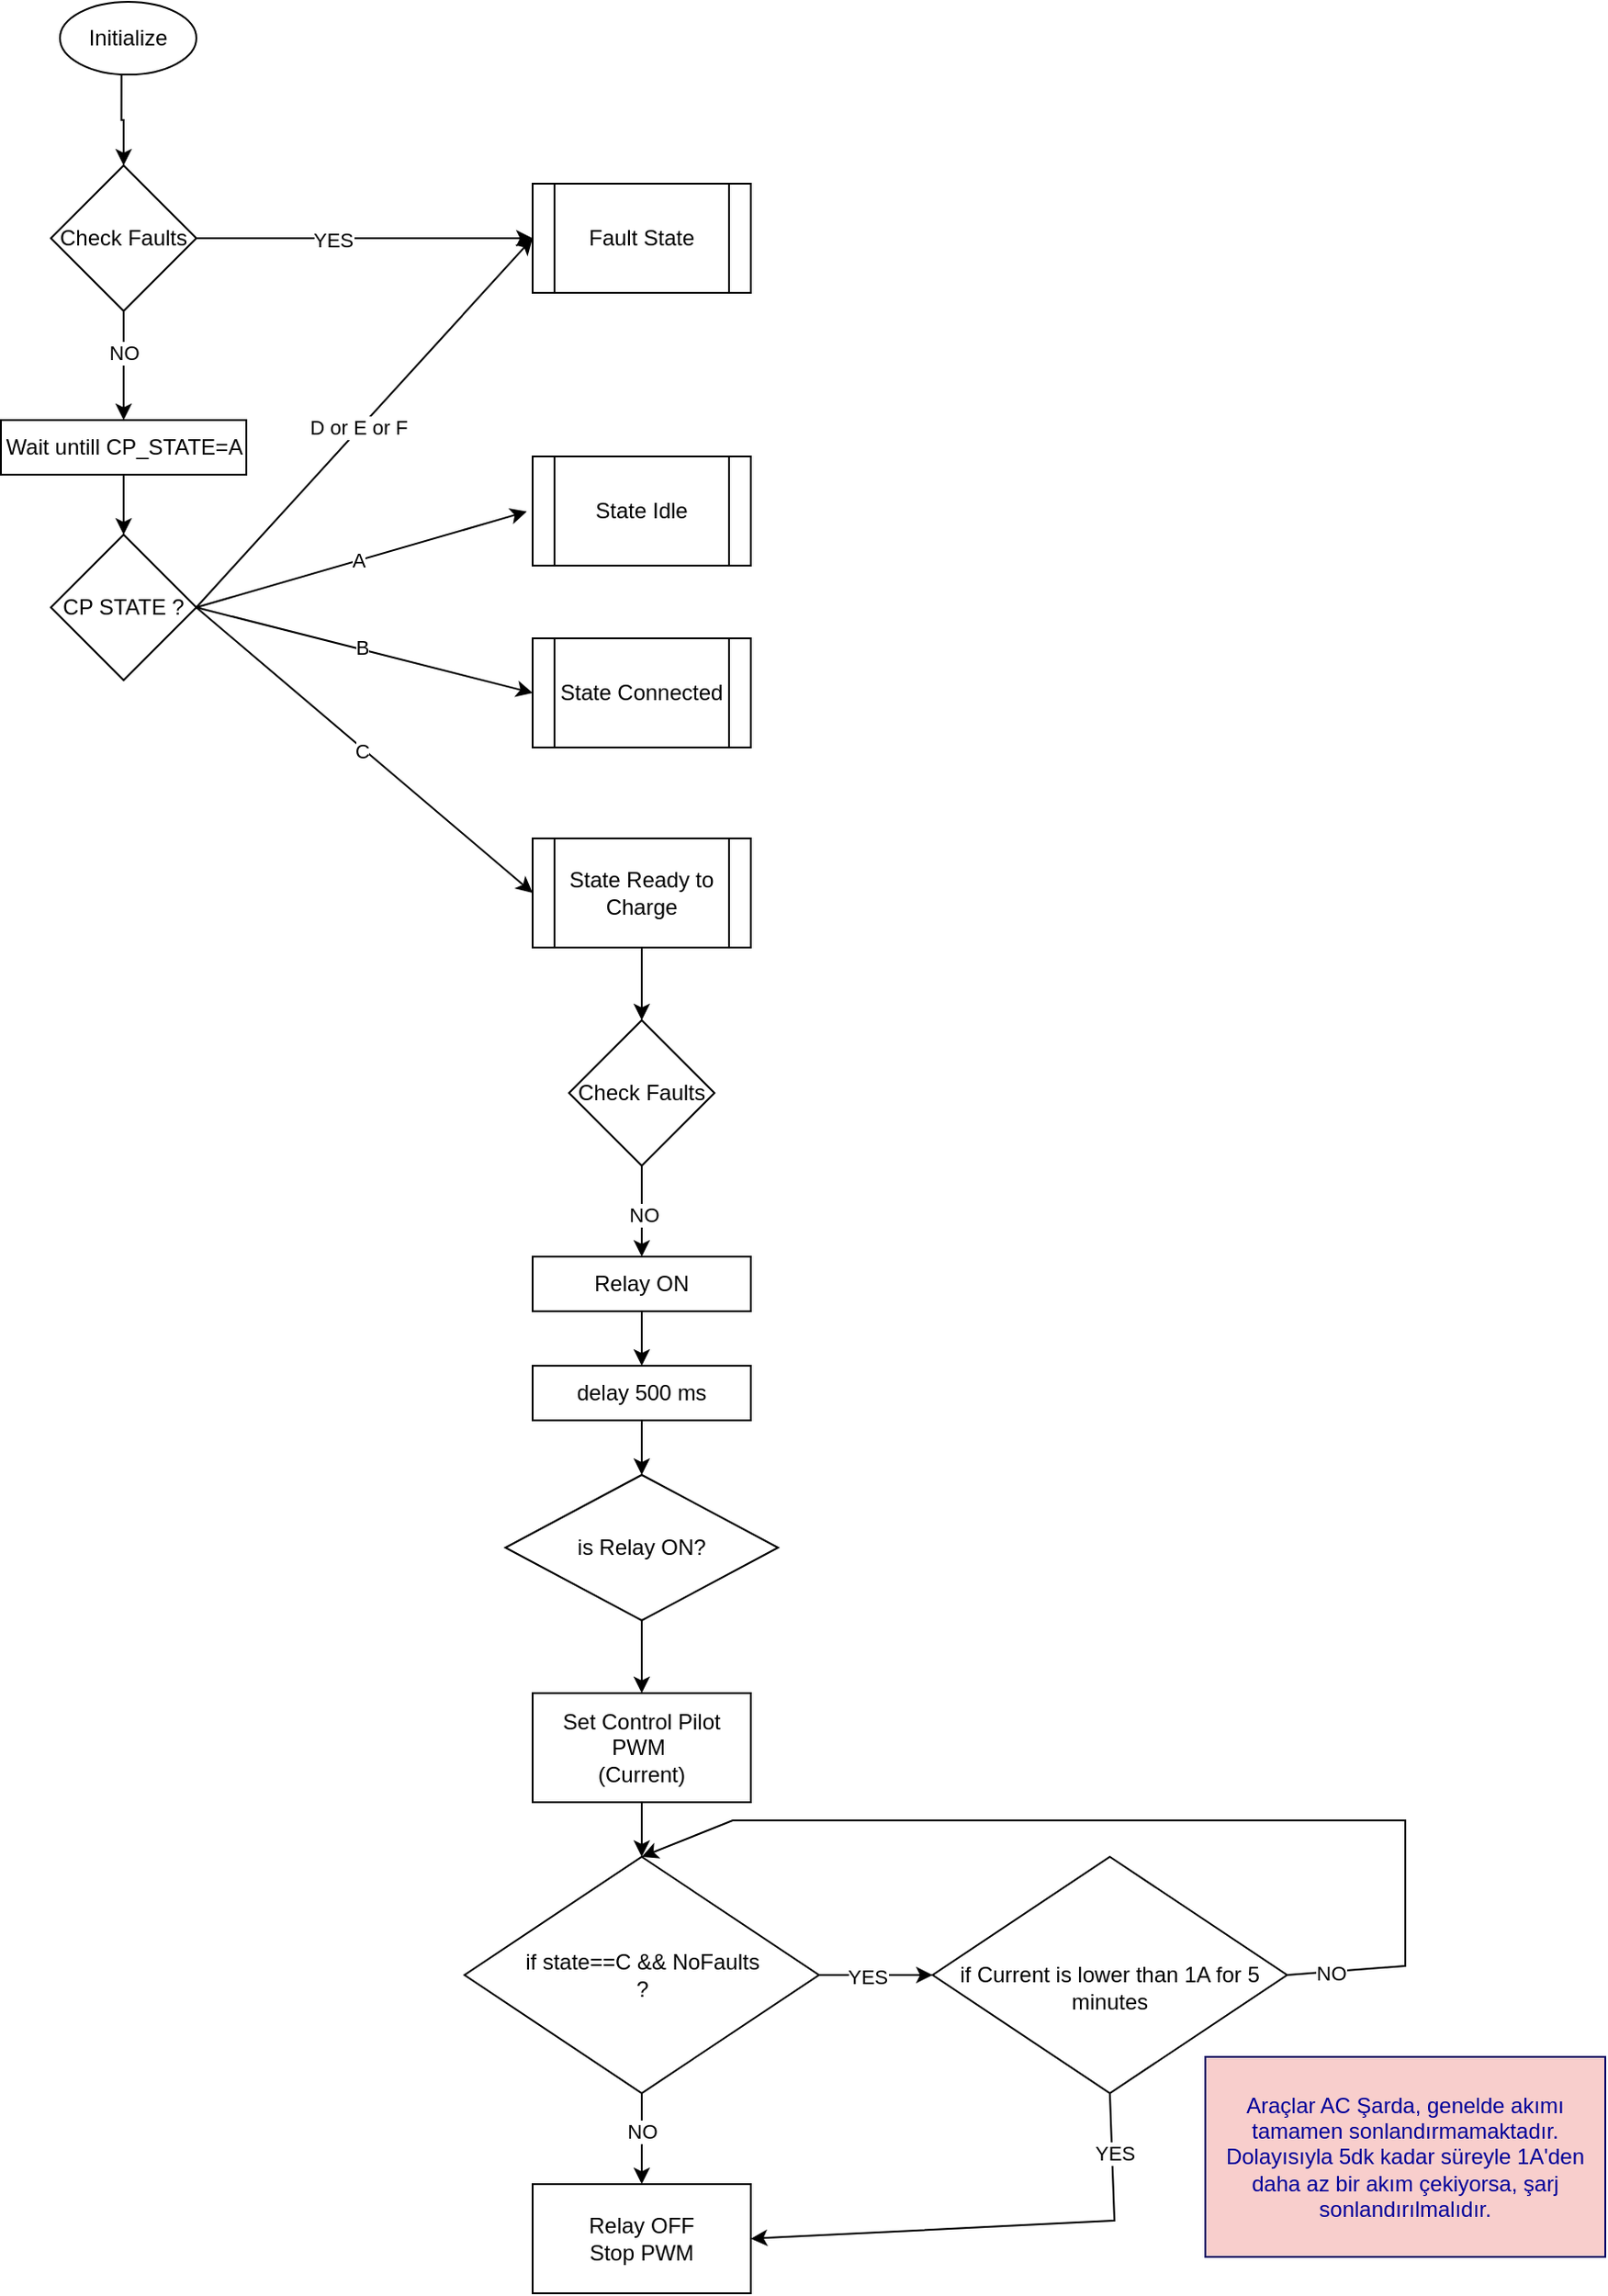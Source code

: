 <mxfile version="22.1.2" type="device">
  <diagram name="Page-1" id="e7e014a7-5840-1c2e-5031-d8a46d1fe8dd">
    <mxGraphModel dx="1418" dy="828" grid="1" gridSize="10" guides="1" tooltips="1" connect="1" arrows="1" fold="1" page="1" pageScale="1" pageWidth="1169" pageHeight="826" background="none" math="0" shadow="0">
      <root>
        <mxCell id="0" />
        <mxCell id="1" parent="0" />
        <mxCell id="eojrtEOIy8Yx_9oJjPUe-49" style="edgeStyle=orthogonalEdgeStyle;rounded=0;orthogonalLoop=1;jettySize=auto;html=1;exitX=0.451;exitY=0.993;exitDx=0;exitDy=0;entryX=0.5;entryY=0;entryDx=0;entryDy=0;exitPerimeter=0;" parent="1" source="eojrtEOIy8Yx_9oJjPUe-69" target="eojrtEOIy8Yx_9oJjPUe-46" edge="1">
          <mxGeometry relative="1" as="geometry">
            <mxPoint x="285" y="90" as="sourcePoint" />
          </mxGeometry>
        </mxCell>
        <mxCell id="eojrtEOIy8Yx_9oJjPUe-44" value="State Idle" style="shape=process;whiteSpace=wrap;html=1;backgroundOutline=1;" parent="1" vertex="1">
          <mxGeometry x="510" y="290" width="120" height="60" as="geometry" />
        </mxCell>
        <mxCell id="eojrtEOIy8Yx_9oJjPUe-46" value="Check Faults" style="rhombus;whiteSpace=wrap;html=1;" parent="1" vertex="1">
          <mxGeometry x="245" y="130" width="80" height="80" as="geometry" />
        </mxCell>
        <mxCell id="eojrtEOIy8Yx_9oJjPUe-50" value="Fault State" style="shape=process;whiteSpace=wrap;html=1;backgroundOutline=1;" parent="1" vertex="1">
          <mxGeometry x="510" y="140" width="120" height="60" as="geometry" />
        </mxCell>
        <mxCell id="eojrtEOIy8Yx_9oJjPUe-51" value="" style="endArrow=classic;html=1;rounded=0;exitX=1;exitY=0.5;exitDx=0;exitDy=0;entryX=0;entryY=0.5;entryDx=0;entryDy=0;" parent="1" source="eojrtEOIy8Yx_9oJjPUe-46" target="eojrtEOIy8Yx_9oJjPUe-50" edge="1">
          <mxGeometry width="50" height="50" relative="1" as="geometry">
            <mxPoint x="450" y="210" as="sourcePoint" />
            <mxPoint x="500" y="160" as="targetPoint" />
          </mxGeometry>
        </mxCell>
        <mxCell id="eojrtEOIy8Yx_9oJjPUe-52" value="YES" style="edgeLabel;html=1;align=center;verticalAlign=middle;resizable=0;points=[];" parent="eojrtEOIy8Yx_9oJjPUe-51" vertex="1" connectable="0">
          <mxGeometry x="-0.191" y="-1" relative="1" as="geometry">
            <mxPoint as="offset" />
          </mxGeometry>
        </mxCell>
        <mxCell id="eojrtEOIy8Yx_9oJjPUe-53" value="CP STATE ?" style="rhombus;whiteSpace=wrap;html=1;" parent="1" vertex="1">
          <mxGeometry x="245" y="333" width="80" height="80" as="geometry" />
        </mxCell>
        <mxCell id="eojrtEOIy8Yx_9oJjPUe-54" value="" style="endArrow=classic;html=1;rounded=0;exitX=0.5;exitY=1;exitDx=0;exitDy=0;entryX=0.5;entryY=0;entryDx=0;entryDy=0;" parent="1" source="eojrtEOIy8Yx_9oJjPUe-46" target="eojrtEOIy8Yx_9oJjPUe-57" edge="1">
          <mxGeometry width="50" height="50" relative="1" as="geometry">
            <mxPoint x="430" y="210" as="sourcePoint" />
            <mxPoint x="480" y="160" as="targetPoint" />
          </mxGeometry>
        </mxCell>
        <mxCell id="eojrtEOIy8Yx_9oJjPUe-70" value="NO" style="edgeLabel;html=1;align=center;verticalAlign=middle;resizable=0;points=[];" parent="eojrtEOIy8Yx_9oJjPUe-54" vertex="1" connectable="0">
          <mxGeometry x="-0.23" relative="1" as="geometry">
            <mxPoint as="offset" />
          </mxGeometry>
        </mxCell>
        <mxCell id="eojrtEOIy8Yx_9oJjPUe-55" value="State Connected" style="shape=process;whiteSpace=wrap;html=1;backgroundOutline=1;" parent="1" vertex="1">
          <mxGeometry x="510" y="390" width="120" height="60" as="geometry" />
        </mxCell>
        <mxCell id="eojrtEOIy8Yx_9oJjPUe-57" value="Wait untill CP_STATE=A" style="rounded=0;whiteSpace=wrap;html=1;" parent="1" vertex="1">
          <mxGeometry x="217.5" y="270" width="135" height="30" as="geometry" />
        </mxCell>
        <mxCell id="eojrtEOIy8Yx_9oJjPUe-58" value="" style="endArrow=classic;html=1;rounded=0;entryX=0.5;entryY=0;entryDx=0;entryDy=0;exitX=0.5;exitY=1;exitDx=0;exitDy=0;" parent="1" source="eojrtEOIy8Yx_9oJjPUe-57" target="eojrtEOIy8Yx_9oJjPUe-53" edge="1">
          <mxGeometry width="50" height="50" relative="1" as="geometry">
            <mxPoint x="200" y="380" as="sourcePoint" />
            <mxPoint x="250" y="330" as="targetPoint" />
          </mxGeometry>
        </mxCell>
        <mxCell id="eojrtEOIy8Yx_9oJjPUe-59" value="" style="endArrow=classic;html=1;rounded=0;exitX=1;exitY=0.5;exitDx=0;exitDy=0;entryX=-0.027;entryY=0.505;entryDx=0;entryDy=0;entryPerimeter=0;" parent="1" source="eojrtEOIy8Yx_9oJjPUe-53" target="eojrtEOIy8Yx_9oJjPUe-44" edge="1">
          <mxGeometry width="50" height="50" relative="1" as="geometry">
            <mxPoint x="430" y="440" as="sourcePoint" />
            <mxPoint x="480" y="390" as="targetPoint" />
          </mxGeometry>
        </mxCell>
        <mxCell id="eojrtEOIy8Yx_9oJjPUe-60" value="A" style="edgeLabel;html=1;align=center;verticalAlign=middle;resizable=0;points=[];" parent="eojrtEOIy8Yx_9oJjPUe-59" vertex="1" connectable="0">
          <mxGeometry x="-0.025" relative="1" as="geometry">
            <mxPoint as="offset" />
          </mxGeometry>
        </mxCell>
        <mxCell id="eojrtEOIy8Yx_9oJjPUe-61" value="" style="endArrow=classic;html=1;rounded=0;exitX=1;exitY=0.5;exitDx=0;exitDy=0;entryX=0;entryY=0.5;entryDx=0;entryDy=0;" parent="1" source="eojrtEOIy8Yx_9oJjPUe-53" target="eojrtEOIy8Yx_9oJjPUe-55" edge="1">
          <mxGeometry width="50" height="50" relative="1" as="geometry">
            <mxPoint x="430" y="440" as="sourcePoint" />
            <mxPoint x="480" y="390" as="targetPoint" />
          </mxGeometry>
        </mxCell>
        <mxCell id="eojrtEOIy8Yx_9oJjPUe-62" value="B" style="edgeLabel;html=1;align=center;verticalAlign=middle;resizable=0;points=[];" parent="eojrtEOIy8Yx_9oJjPUe-61" vertex="1" connectable="0">
          <mxGeometry x="-0.022" y="1" relative="1" as="geometry">
            <mxPoint as="offset" />
          </mxGeometry>
        </mxCell>
        <mxCell id="eojrtEOIy8Yx_9oJjPUe-63" value="State Ready to Charge" style="shape=process;whiteSpace=wrap;html=1;backgroundOutline=1;" parent="1" vertex="1">
          <mxGeometry x="510" y="500" width="120" height="60" as="geometry" />
        </mxCell>
        <mxCell id="eojrtEOIy8Yx_9oJjPUe-64" value="" style="endArrow=classic;html=1;rounded=0;entryX=0;entryY=0.5;entryDx=0;entryDy=0;exitX=1;exitY=0.5;exitDx=0;exitDy=0;" parent="1" source="eojrtEOIy8Yx_9oJjPUe-53" target="eojrtEOIy8Yx_9oJjPUe-63" edge="1">
          <mxGeometry width="50" height="50" relative="1" as="geometry">
            <mxPoint x="430" y="440" as="sourcePoint" />
            <mxPoint x="480" y="390" as="targetPoint" />
          </mxGeometry>
        </mxCell>
        <mxCell id="eojrtEOIy8Yx_9oJjPUe-65" value="C" style="edgeLabel;html=1;align=center;verticalAlign=middle;resizable=0;points=[];" parent="eojrtEOIy8Yx_9oJjPUe-64" vertex="1" connectable="0">
          <mxGeometry x="-0.012" y="-1" relative="1" as="geometry">
            <mxPoint as="offset" />
          </mxGeometry>
        </mxCell>
        <mxCell id="eojrtEOIy8Yx_9oJjPUe-66" value="" style="endArrow=classic;html=1;rounded=0;entryX=0;entryY=0.5;entryDx=0;entryDy=0;exitX=1;exitY=0.5;exitDx=0;exitDy=0;" parent="1" source="eojrtEOIy8Yx_9oJjPUe-53" target="eojrtEOIy8Yx_9oJjPUe-50" edge="1">
          <mxGeometry width="50" height="50" relative="1" as="geometry">
            <mxPoint x="330" y="370" as="sourcePoint" />
            <mxPoint x="480" y="240" as="targetPoint" />
          </mxGeometry>
        </mxCell>
        <mxCell id="eojrtEOIy8Yx_9oJjPUe-67" value="D or E or F" style="edgeLabel;html=1;align=center;verticalAlign=middle;resizable=0;points=[];" parent="eojrtEOIy8Yx_9oJjPUe-66" vertex="1" connectable="0">
          <mxGeometry x="-0.03" y="1" relative="1" as="geometry">
            <mxPoint as="offset" />
          </mxGeometry>
        </mxCell>
        <mxCell id="eojrtEOIy8Yx_9oJjPUe-69" value="Initialize" style="ellipse;whiteSpace=wrap;html=1;" parent="1" vertex="1">
          <mxGeometry x="250" y="40" width="75" height="40" as="geometry" />
        </mxCell>
        <mxCell id="eojrtEOIy8Yx_9oJjPUe-71" value="Check Faults" style="rhombus;whiteSpace=wrap;html=1;" parent="1" vertex="1">
          <mxGeometry x="530" y="600" width="80" height="80" as="geometry" />
        </mxCell>
        <mxCell id="eojrtEOIy8Yx_9oJjPUe-72" value="" style="endArrow=classic;html=1;rounded=0;exitX=0.5;exitY=1;exitDx=0;exitDy=0;entryX=0.5;entryY=0;entryDx=0;entryDy=0;" parent="1" source="eojrtEOIy8Yx_9oJjPUe-63" target="eojrtEOIy8Yx_9oJjPUe-71" edge="1">
          <mxGeometry width="50" height="50" relative="1" as="geometry">
            <mxPoint x="440" y="640" as="sourcePoint" />
            <mxPoint x="490" y="590" as="targetPoint" />
          </mxGeometry>
        </mxCell>
        <mxCell id="eojrtEOIy8Yx_9oJjPUe-73" value="Relay ON" style="rounded=0;whiteSpace=wrap;html=1;" parent="1" vertex="1">
          <mxGeometry x="510" y="730" width="120" height="30" as="geometry" />
        </mxCell>
        <mxCell id="eojrtEOIy8Yx_9oJjPUe-74" value="" style="endArrow=classic;html=1;rounded=0;exitX=0.5;exitY=1;exitDx=0;exitDy=0;entryX=0.5;entryY=0;entryDx=0;entryDy=0;" parent="1" source="eojrtEOIy8Yx_9oJjPUe-71" target="eojrtEOIy8Yx_9oJjPUe-73" edge="1">
          <mxGeometry width="50" height="50" relative="1" as="geometry">
            <mxPoint x="420" y="650" as="sourcePoint" />
            <mxPoint x="470" y="600" as="targetPoint" />
          </mxGeometry>
        </mxCell>
        <mxCell id="eojrtEOIy8Yx_9oJjPUe-91" value="NO" style="edgeLabel;html=1;align=center;verticalAlign=middle;resizable=0;points=[];" parent="eojrtEOIy8Yx_9oJjPUe-74" vertex="1" connectable="0">
          <mxGeometry x="0.051" y="1" relative="1" as="geometry">
            <mxPoint as="offset" />
          </mxGeometry>
        </mxCell>
        <mxCell id="eojrtEOIy8Yx_9oJjPUe-75" value="Set Control Pilot PWM&amp;nbsp;&lt;br&gt;(Current)" style="rounded=0;whiteSpace=wrap;html=1;" parent="1" vertex="1">
          <mxGeometry x="510" y="970" width="120" height="60" as="geometry" />
        </mxCell>
        <mxCell id="eojrtEOIy8Yx_9oJjPUe-78" value="delay 500 ms" style="rounded=0;whiteSpace=wrap;html=1;" parent="1" vertex="1">
          <mxGeometry x="510" y="790" width="120" height="30" as="geometry" />
        </mxCell>
        <mxCell id="eojrtEOIy8Yx_9oJjPUe-80" value="is Relay ON?" style="rhombus;whiteSpace=wrap;html=1;" parent="1" vertex="1">
          <mxGeometry x="495" y="850" width="150" height="80" as="geometry" />
        </mxCell>
        <mxCell id="eojrtEOIy8Yx_9oJjPUe-81" value="" style="endArrow=classic;html=1;rounded=0;exitX=0.5;exitY=1;exitDx=0;exitDy=0;entryX=0.5;entryY=0;entryDx=0;entryDy=0;" parent="1" source="eojrtEOIy8Yx_9oJjPUe-80" target="eojrtEOIy8Yx_9oJjPUe-75" edge="1">
          <mxGeometry width="50" height="50" relative="1" as="geometry">
            <mxPoint x="420" y="920" as="sourcePoint" />
            <mxPoint x="470" y="870" as="targetPoint" />
          </mxGeometry>
        </mxCell>
        <mxCell id="eojrtEOIy8Yx_9oJjPUe-82" value="if state==C &amp;amp;&amp;amp; NoFaults&lt;br&gt;?" style="rhombus;whiteSpace=wrap;html=1;" parent="1" vertex="1">
          <mxGeometry x="472.5" y="1060" width="195" height="130" as="geometry" />
        </mxCell>
        <mxCell id="eojrtEOIy8Yx_9oJjPUe-83" value="" style="endArrow=classic;html=1;rounded=0;exitX=0.5;exitY=1;exitDx=0;exitDy=0;entryX=0.5;entryY=0;entryDx=0;entryDy=0;" parent="1" source="eojrtEOIy8Yx_9oJjPUe-75" target="eojrtEOIy8Yx_9oJjPUe-82" edge="1">
          <mxGeometry width="50" height="50" relative="1" as="geometry">
            <mxPoint x="350" y="1110" as="sourcePoint" />
            <mxPoint x="400" y="1060" as="targetPoint" />
          </mxGeometry>
        </mxCell>
        <mxCell id="eojrtEOIy8Yx_9oJjPUe-86" value="Relay OFF&lt;br&gt;Stop PWM" style="rounded=0;whiteSpace=wrap;html=1;" parent="1" vertex="1">
          <mxGeometry x="510" y="1240" width="120" height="60" as="geometry" />
        </mxCell>
        <mxCell id="eojrtEOIy8Yx_9oJjPUe-87" value="" style="endArrow=classic;html=1;rounded=0;entryX=0.5;entryY=0;entryDx=0;entryDy=0;exitX=0.5;exitY=1;exitDx=0;exitDy=0;" parent="1" source="eojrtEOIy8Yx_9oJjPUe-82" target="eojrtEOIy8Yx_9oJjPUe-86" edge="1">
          <mxGeometry width="50" height="50" relative="1" as="geometry">
            <mxPoint x="390" y="1270" as="sourcePoint" />
            <mxPoint x="440" y="1220" as="targetPoint" />
          </mxGeometry>
        </mxCell>
        <mxCell id="eojrtEOIy8Yx_9oJjPUe-88" value="NO" style="edgeLabel;html=1;align=center;verticalAlign=middle;resizable=0;points=[];" parent="eojrtEOIy8Yx_9oJjPUe-87" vertex="1" connectable="0">
          <mxGeometry x="-0.183" relative="1" as="geometry">
            <mxPoint as="offset" />
          </mxGeometry>
        </mxCell>
        <mxCell id="eojrtEOIy8Yx_9oJjPUe-89" value="" style="endArrow=classic;html=1;rounded=0;exitX=0.5;exitY=1;exitDx=0;exitDy=0;" parent="1" source="eojrtEOIy8Yx_9oJjPUe-78" target="eojrtEOIy8Yx_9oJjPUe-80" edge="1">
          <mxGeometry width="50" height="50" relative="1" as="geometry">
            <mxPoint x="420" y="1010" as="sourcePoint" />
            <mxPoint x="470" y="960" as="targetPoint" />
          </mxGeometry>
        </mxCell>
        <mxCell id="eojrtEOIy8Yx_9oJjPUe-90" value="" style="endArrow=classic;html=1;rounded=0;entryX=0.5;entryY=0;entryDx=0;entryDy=0;exitX=0.5;exitY=1;exitDx=0;exitDy=0;" parent="1" source="eojrtEOIy8Yx_9oJjPUe-73" target="eojrtEOIy8Yx_9oJjPUe-78" edge="1">
          <mxGeometry width="50" height="50" relative="1" as="geometry">
            <mxPoint x="430" y="840" as="sourcePoint" />
            <mxPoint x="480" y="790" as="targetPoint" />
          </mxGeometry>
        </mxCell>
        <mxCell id="eojrtEOIy8Yx_9oJjPUe-94" value="&lt;br&gt;if Current is lower than 1A for 5 minutes" style="rhombus;whiteSpace=wrap;html=1;" parent="1" vertex="1">
          <mxGeometry x="730" y="1060" width="195" height="130" as="geometry" />
        </mxCell>
        <mxCell id="eojrtEOIy8Yx_9oJjPUe-95" value="" style="endArrow=classic;html=1;rounded=0;exitX=1;exitY=0.5;exitDx=0;exitDy=0;entryX=0;entryY=0.5;entryDx=0;entryDy=0;" parent="1" source="eojrtEOIy8Yx_9oJjPUe-82" target="eojrtEOIy8Yx_9oJjPUe-94" edge="1">
          <mxGeometry width="50" height="50" relative="1" as="geometry">
            <mxPoint x="670" y="1110" as="sourcePoint" />
            <mxPoint x="720" y="1060" as="targetPoint" />
          </mxGeometry>
        </mxCell>
        <mxCell id="eojrtEOIy8Yx_9oJjPUe-96" value="YES" style="edgeLabel;html=1;align=center;verticalAlign=middle;resizable=0;points=[];" parent="eojrtEOIy8Yx_9oJjPUe-95" vertex="1" connectable="0">
          <mxGeometry x="-0.16" y="-1" relative="1" as="geometry">
            <mxPoint as="offset" />
          </mxGeometry>
        </mxCell>
        <mxCell id="eojrtEOIy8Yx_9oJjPUe-97" value="" style="endArrow=classic;html=1;rounded=0;exitX=0.5;exitY=1;exitDx=0;exitDy=0;entryX=1;entryY=0.5;entryDx=0;entryDy=0;" parent="1" source="eojrtEOIy8Yx_9oJjPUe-94" target="eojrtEOIy8Yx_9oJjPUe-86" edge="1">
          <mxGeometry width="50" height="50" relative="1" as="geometry">
            <mxPoint x="840" y="1320" as="sourcePoint" />
            <mxPoint x="890" y="1270" as="targetPoint" />
            <Array as="points">
              <mxPoint x="830" y="1260" />
            </Array>
          </mxGeometry>
        </mxCell>
        <mxCell id="eojrtEOIy8Yx_9oJjPUe-98" value="YES" style="edgeLabel;html=1;align=center;verticalAlign=middle;resizable=0;points=[];" parent="eojrtEOIy8Yx_9oJjPUe-97" vertex="1" connectable="0">
          <mxGeometry x="-0.757" y="1" relative="1" as="geometry">
            <mxPoint as="offset" />
          </mxGeometry>
        </mxCell>
        <mxCell id="eojrtEOIy8Yx_9oJjPUe-99" value="" style="endArrow=classic;html=1;rounded=0;exitX=1;exitY=0.5;exitDx=0;exitDy=0;entryX=0.5;entryY=0;entryDx=0;entryDy=0;" parent="1" source="eojrtEOIy8Yx_9oJjPUe-94" target="eojrtEOIy8Yx_9oJjPUe-82" edge="1">
          <mxGeometry width="50" height="50" relative="1" as="geometry">
            <mxPoint x="1000" y="1080" as="sourcePoint" />
            <mxPoint x="590" y="1040" as="targetPoint" />
            <Array as="points">
              <mxPoint x="990" y="1120" />
              <mxPoint x="990" y="1040" />
              <mxPoint x="620" y="1040" />
            </Array>
          </mxGeometry>
        </mxCell>
        <mxCell id="eojrtEOIy8Yx_9oJjPUe-100" value="NO" style="edgeLabel;html=1;align=center;verticalAlign=middle;resizable=0;points=[];" parent="eojrtEOIy8Yx_9oJjPUe-99" vertex="1" connectable="0">
          <mxGeometry x="-0.916" y="-1" relative="1" as="geometry">
            <mxPoint as="offset" />
          </mxGeometry>
        </mxCell>
        <mxCell id="ByAJU4TrP-tfpIBIc6Uk-1" value="&lt;font color=&quot;#000099&quot;&gt;Araçlar AC Şarda, genelde akımı tamamen sonlandırmamaktadır. Dolayısıyla 5dk kadar süreyle 1A&#39;den daha az bir akım çekiyorsa, şarj sonlandırılmalıdır.&lt;/font&gt;" style="text;html=1;strokeColor=#000066;fillColor=#f8cecc;align=center;verticalAlign=middle;whiteSpace=wrap;rounded=0;" vertex="1" parent="1">
          <mxGeometry x="880" y="1170" width="220" height="110" as="geometry" />
        </mxCell>
      </root>
    </mxGraphModel>
  </diagram>
</mxfile>
